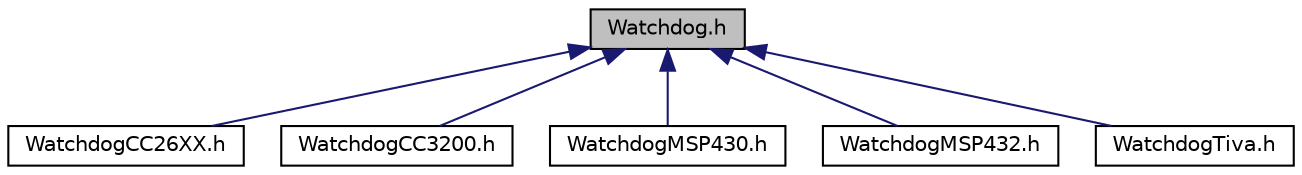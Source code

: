 digraph "Watchdog.h"
{
  edge [fontname="Helvetica",fontsize="10",labelfontname="Helvetica",labelfontsize="10"];
  node [fontname="Helvetica",fontsize="10",shape=record];
  Node1 [label="Watchdog.h",height=0.2,width=0.4,color="black", fillcolor="grey75", style="filled", fontcolor="black"];
  Node1 -> Node2 [dir="back",color="midnightblue",fontsize="10",style="solid",fontname="Helvetica"];
  Node2 [label="WatchdogCC26XX.h",height=0.2,width=0.4,color="black", fillcolor="white", style="filled",URL="$_watchdog_c_c26_x_x_8h.html",tooltip="Watchdog driver implementation for CC26XX. "];
  Node1 -> Node3 [dir="back",color="midnightblue",fontsize="10",style="solid",fontname="Helvetica"];
  Node3 [label="WatchdogCC3200.h",height=0.2,width=0.4,color="black", fillcolor="white", style="filled",URL="$_watchdog_c_c3200_8h.html",tooltip="Watchdog driver implementation for CC3200. "];
  Node1 -> Node4 [dir="back",color="midnightblue",fontsize="10",style="solid",fontname="Helvetica"];
  Node4 [label="WatchdogMSP430.h",height=0.2,width=0.4,color="black", fillcolor="white", style="filled",URL="$_watchdog_m_s_p430_8h.html",tooltip="Watchdog driver implementation for MSP430. "];
  Node1 -> Node5 [dir="back",color="midnightblue",fontsize="10",style="solid",fontname="Helvetica"];
  Node5 [label="WatchdogMSP432.h",height=0.2,width=0.4,color="black", fillcolor="white", style="filled",URL="$_watchdog_m_s_p432_8h.html",tooltip="Watchdog driver implementation for MSP432. "];
  Node1 -> Node6 [dir="back",color="midnightblue",fontsize="10",style="solid",fontname="Helvetica"];
  Node6 [label="WatchdogTiva.h",height=0.2,width=0.4,color="black", fillcolor="white", style="filled",URL="$_watchdog_tiva_8h.html",tooltip="Watchdog driver implementation for Tiva. "];
}
